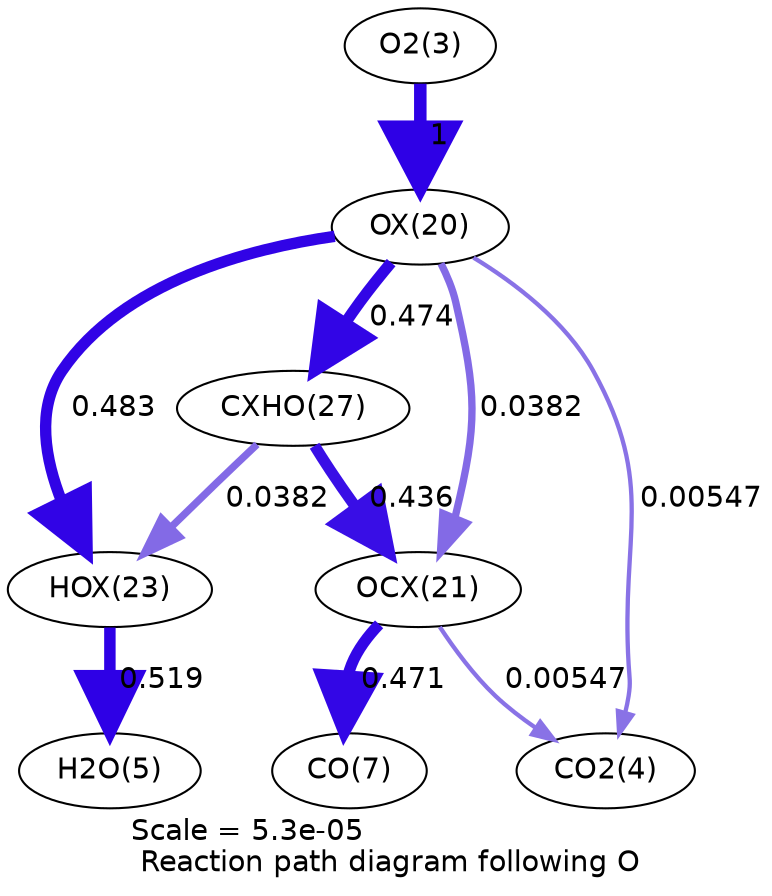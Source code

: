 digraph reaction_paths {
center=1;
s5 -> s23[fontname="Helvetica", penwidth=6, arrowsize=3, color="0.7, 1.5, 0.9"
, label=" 1"];
s23 -> s26[fontname="Helvetica", penwidth=5.45, arrowsize=2.73, color="0.7, 0.983, 0.9"
, label=" 0.483"];
s23 -> s30[fontname="Helvetica", penwidth=5.44, arrowsize=2.72, color="0.7, 0.974, 0.9"
, label=" 0.474"];
s23 -> s24[fontname="Helvetica", penwidth=3.53, arrowsize=1.77, color="0.7, 0.538, 0.9"
, label=" 0.0382"];
s23 -> s6[fontname="Helvetica", penwidth=2.07, arrowsize=1.03, color="0.7, 0.505, 0.9"
, label=" 0.00547"];
s26 -> s7[fontname="Helvetica", penwidth=5.5, arrowsize=2.75, color="0.7, 1.02, 0.9"
, label=" 0.519"];
s30 -> s26[fontname="Helvetica", penwidth=3.53, arrowsize=1.77, color="0.7, 0.538, 0.9"
, label=" 0.0382"];
s30 -> s24[fontname="Helvetica", penwidth=5.37, arrowsize=2.69, color="0.7, 0.936, 0.9"
, label=" 0.436"];
s24 -> s9[fontname="Helvetica", penwidth=5.43, arrowsize=2.72, color="0.7, 0.971, 0.9"
, label=" 0.471"];
s24 -> s6[fontname="Helvetica", penwidth=2.07, arrowsize=1.03, color="0.7, 0.505, 0.9"
, label=" 0.00547"];
s5 [ fontname="Helvetica", label="O2(3)"];
s6 [ fontname="Helvetica", label="CO2(4)"];
s7 [ fontname="Helvetica", label="H2O(5)"];
s9 [ fontname="Helvetica", label="CO(7)"];
s23 [ fontname="Helvetica", label="OX(20)"];
s24 [ fontname="Helvetica", label="OCX(21)"];
s26 [ fontname="Helvetica", label="HOX(23)"];
s30 [ fontname="Helvetica", label="CXHO(27)"];
 label = "Scale = 5.3e-05\l Reaction path diagram following O";
 fontname = "Helvetica";
}
